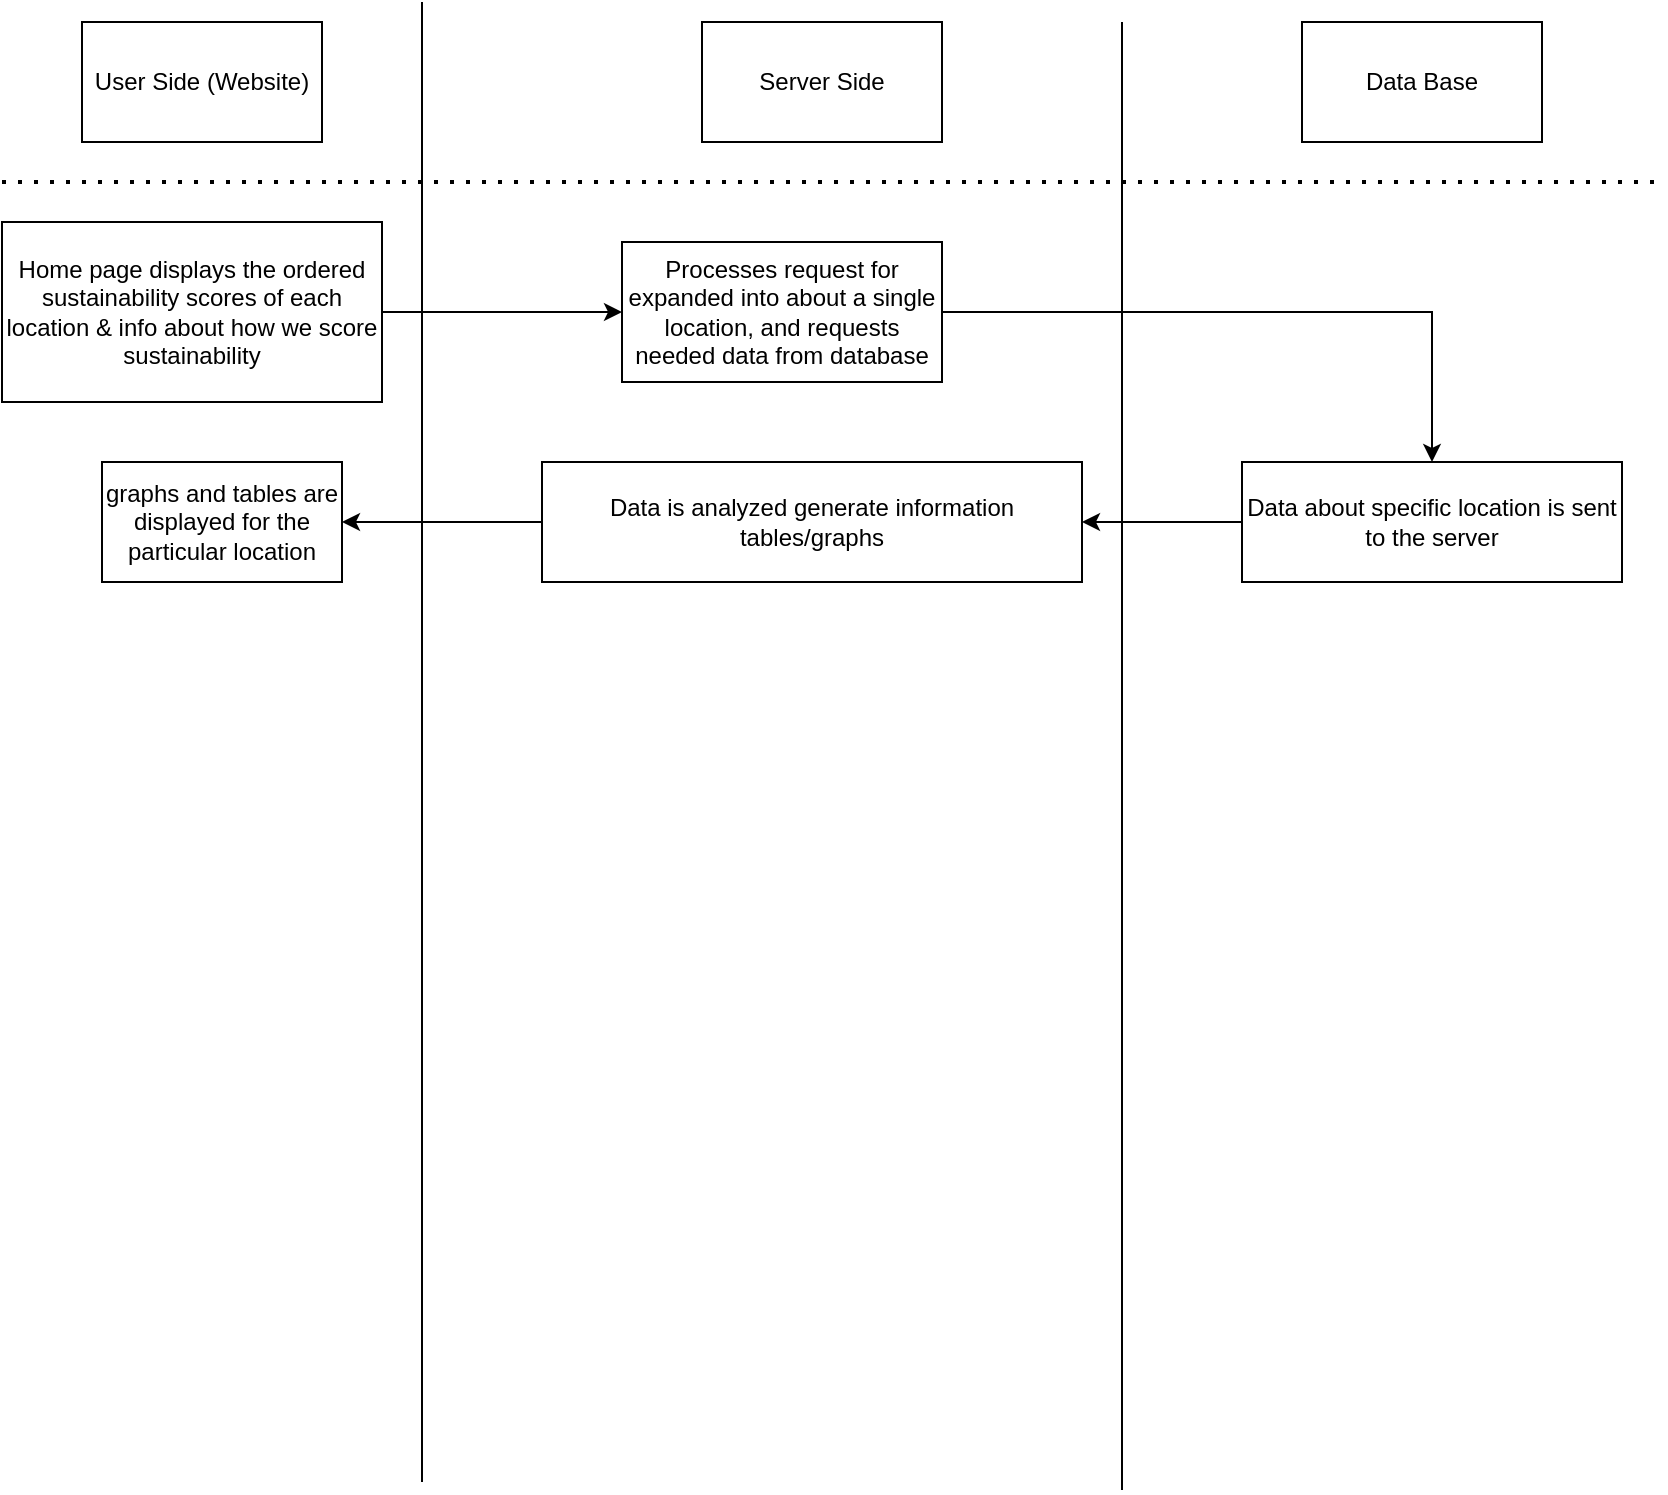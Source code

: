 <mxfile version="23.0.1" type="github">
  <diagram name="Page-1" id="2euWP3GzKTTJIBRFbvRD">
    <mxGraphModel dx="1221" dy="759" grid="1" gridSize="10" guides="1" tooltips="1" connect="1" arrows="1" fold="1" page="1" pageScale="1" pageWidth="850" pageHeight="1100" math="0" shadow="0">
      <root>
        <mxCell id="0" />
        <mxCell id="1" parent="0" />
        <mxCell id="vFhZLUliiJk6AFn3ogl6-7" value="User Side (Website)" style="rounded=0;whiteSpace=wrap;html=1;" vertex="1" parent="1">
          <mxGeometry x="50" y="20" width="120" height="60" as="geometry" />
        </mxCell>
        <mxCell id="vFhZLUliiJk6AFn3ogl6-8" value="" style="endArrow=none;html=1;rounded=0;" edge="1" parent="1">
          <mxGeometry width="50" height="50" relative="1" as="geometry">
            <mxPoint x="220" y="750" as="sourcePoint" />
            <mxPoint x="220" y="10" as="targetPoint" />
          </mxGeometry>
        </mxCell>
        <mxCell id="vFhZLUliiJk6AFn3ogl6-10" value="Server Side" style="rounded=0;whiteSpace=wrap;html=1;" vertex="1" parent="1">
          <mxGeometry x="360" y="20" width="120" height="60" as="geometry" />
        </mxCell>
        <mxCell id="vFhZLUliiJk6AFn3ogl6-11" value="Data Base" style="rounded=0;whiteSpace=wrap;html=1;" vertex="1" parent="1">
          <mxGeometry x="660" y="20" width="120" height="60" as="geometry" />
        </mxCell>
        <mxCell id="vFhZLUliiJk6AFn3ogl6-12" value="" style="endArrow=none;html=1;rounded=0;" edge="1" parent="1">
          <mxGeometry width="50" height="50" relative="1" as="geometry">
            <mxPoint x="570" y="754" as="sourcePoint" />
            <mxPoint x="570" y="20" as="targetPoint" />
          </mxGeometry>
        </mxCell>
        <mxCell id="vFhZLUliiJk6AFn3ogl6-14" value="" style="endArrow=none;dashed=1;html=1;dashPattern=1 3;strokeWidth=2;rounded=0;" edge="1" parent="1">
          <mxGeometry width="50" height="50" relative="1" as="geometry">
            <mxPoint x="10" y="100" as="sourcePoint" />
            <mxPoint x="840" y="100" as="targetPoint" />
          </mxGeometry>
        </mxCell>
        <mxCell id="vFhZLUliiJk6AFn3ogl6-17" style="edgeStyle=orthogonalEdgeStyle;rounded=0;orthogonalLoop=1;jettySize=auto;html=1;" edge="1" parent="1" source="vFhZLUliiJk6AFn3ogl6-16" target="vFhZLUliiJk6AFn3ogl6-18">
          <mxGeometry relative="1" as="geometry">
            <mxPoint x="480" y="270" as="targetPoint" />
          </mxGeometry>
        </mxCell>
        <mxCell id="vFhZLUliiJk6AFn3ogl6-16" value="Data about specific location is sent to the server" style="rounded=0;whiteSpace=wrap;html=1;" vertex="1" parent="1">
          <mxGeometry x="630" y="240" width="190" height="60" as="geometry" />
        </mxCell>
        <mxCell id="vFhZLUliiJk6AFn3ogl6-19" style="edgeStyle=orthogonalEdgeStyle;rounded=0;orthogonalLoop=1;jettySize=auto;html=1;" edge="1" parent="1" source="vFhZLUliiJk6AFn3ogl6-18" target="vFhZLUliiJk6AFn3ogl6-20">
          <mxGeometry relative="1" as="geometry">
            <mxPoint x="170" y="270" as="targetPoint" />
          </mxGeometry>
        </mxCell>
        <mxCell id="vFhZLUliiJk6AFn3ogl6-18" value="Data is analyzed generate information tables/graphs" style="rounded=0;whiteSpace=wrap;html=1;" vertex="1" parent="1">
          <mxGeometry x="280" y="240" width="270" height="60" as="geometry" />
        </mxCell>
        <mxCell id="vFhZLUliiJk6AFn3ogl6-20" value="graphs and tables are displayed for the particular location" style="rounded=0;whiteSpace=wrap;html=1;" vertex="1" parent="1">
          <mxGeometry x="60" y="240" width="120" height="60" as="geometry" />
        </mxCell>
        <mxCell id="vFhZLUliiJk6AFn3ogl6-22" style="edgeStyle=orthogonalEdgeStyle;rounded=0;orthogonalLoop=1;jettySize=auto;html=1;" edge="1" parent="1" source="vFhZLUliiJk6AFn3ogl6-21" target="vFhZLUliiJk6AFn3ogl6-23">
          <mxGeometry relative="1" as="geometry">
            <mxPoint x="290" y="165" as="targetPoint" />
          </mxGeometry>
        </mxCell>
        <mxCell id="vFhZLUliiJk6AFn3ogl6-21" value="Home page displays the ordered sustainability scores of each location &amp;amp; info about how we score sustainability" style="rounded=0;whiteSpace=wrap;html=1;" vertex="1" parent="1">
          <mxGeometry x="10" y="120" width="190" height="90" as="geometry" />
        </mxCell>
        <mxCell id="vFhZLUliiJk6AFn3ogl6-24" style="edgeStyle=orthogonalEdgeStyle;rounded=0;orthogonalLoop=1;jettySize=auto;html=1;entryX=0.5;entryY=0;entryDx=0;entryDy=0;" edge="1" parent="1" source="vFhZLUliiJk6AFn3ogl6-23" target="vFhZLUliiJk6AFn3ogl6-16">
          <mxGeometry relative="1" as="geometry">
            <mxPoint x="650" y="165" as="targetPoint" />
          </mxGeometry>
        </mxCell>
        <mxCell id="vFhZLUliiJk6AFn3ogl6-23" value="Processes request for expanded into about a single location, and requests needed data from database" style="rounded=0;whiteSpace=wrap;html=1;" vertex="1" parent="1">
          <mxGeometry x="320" y="130" width="160" height="70" as="geometry" />
        </mxCell>
      </root>
    </mxGraphModel>
  </diagram>
</mxfile>
